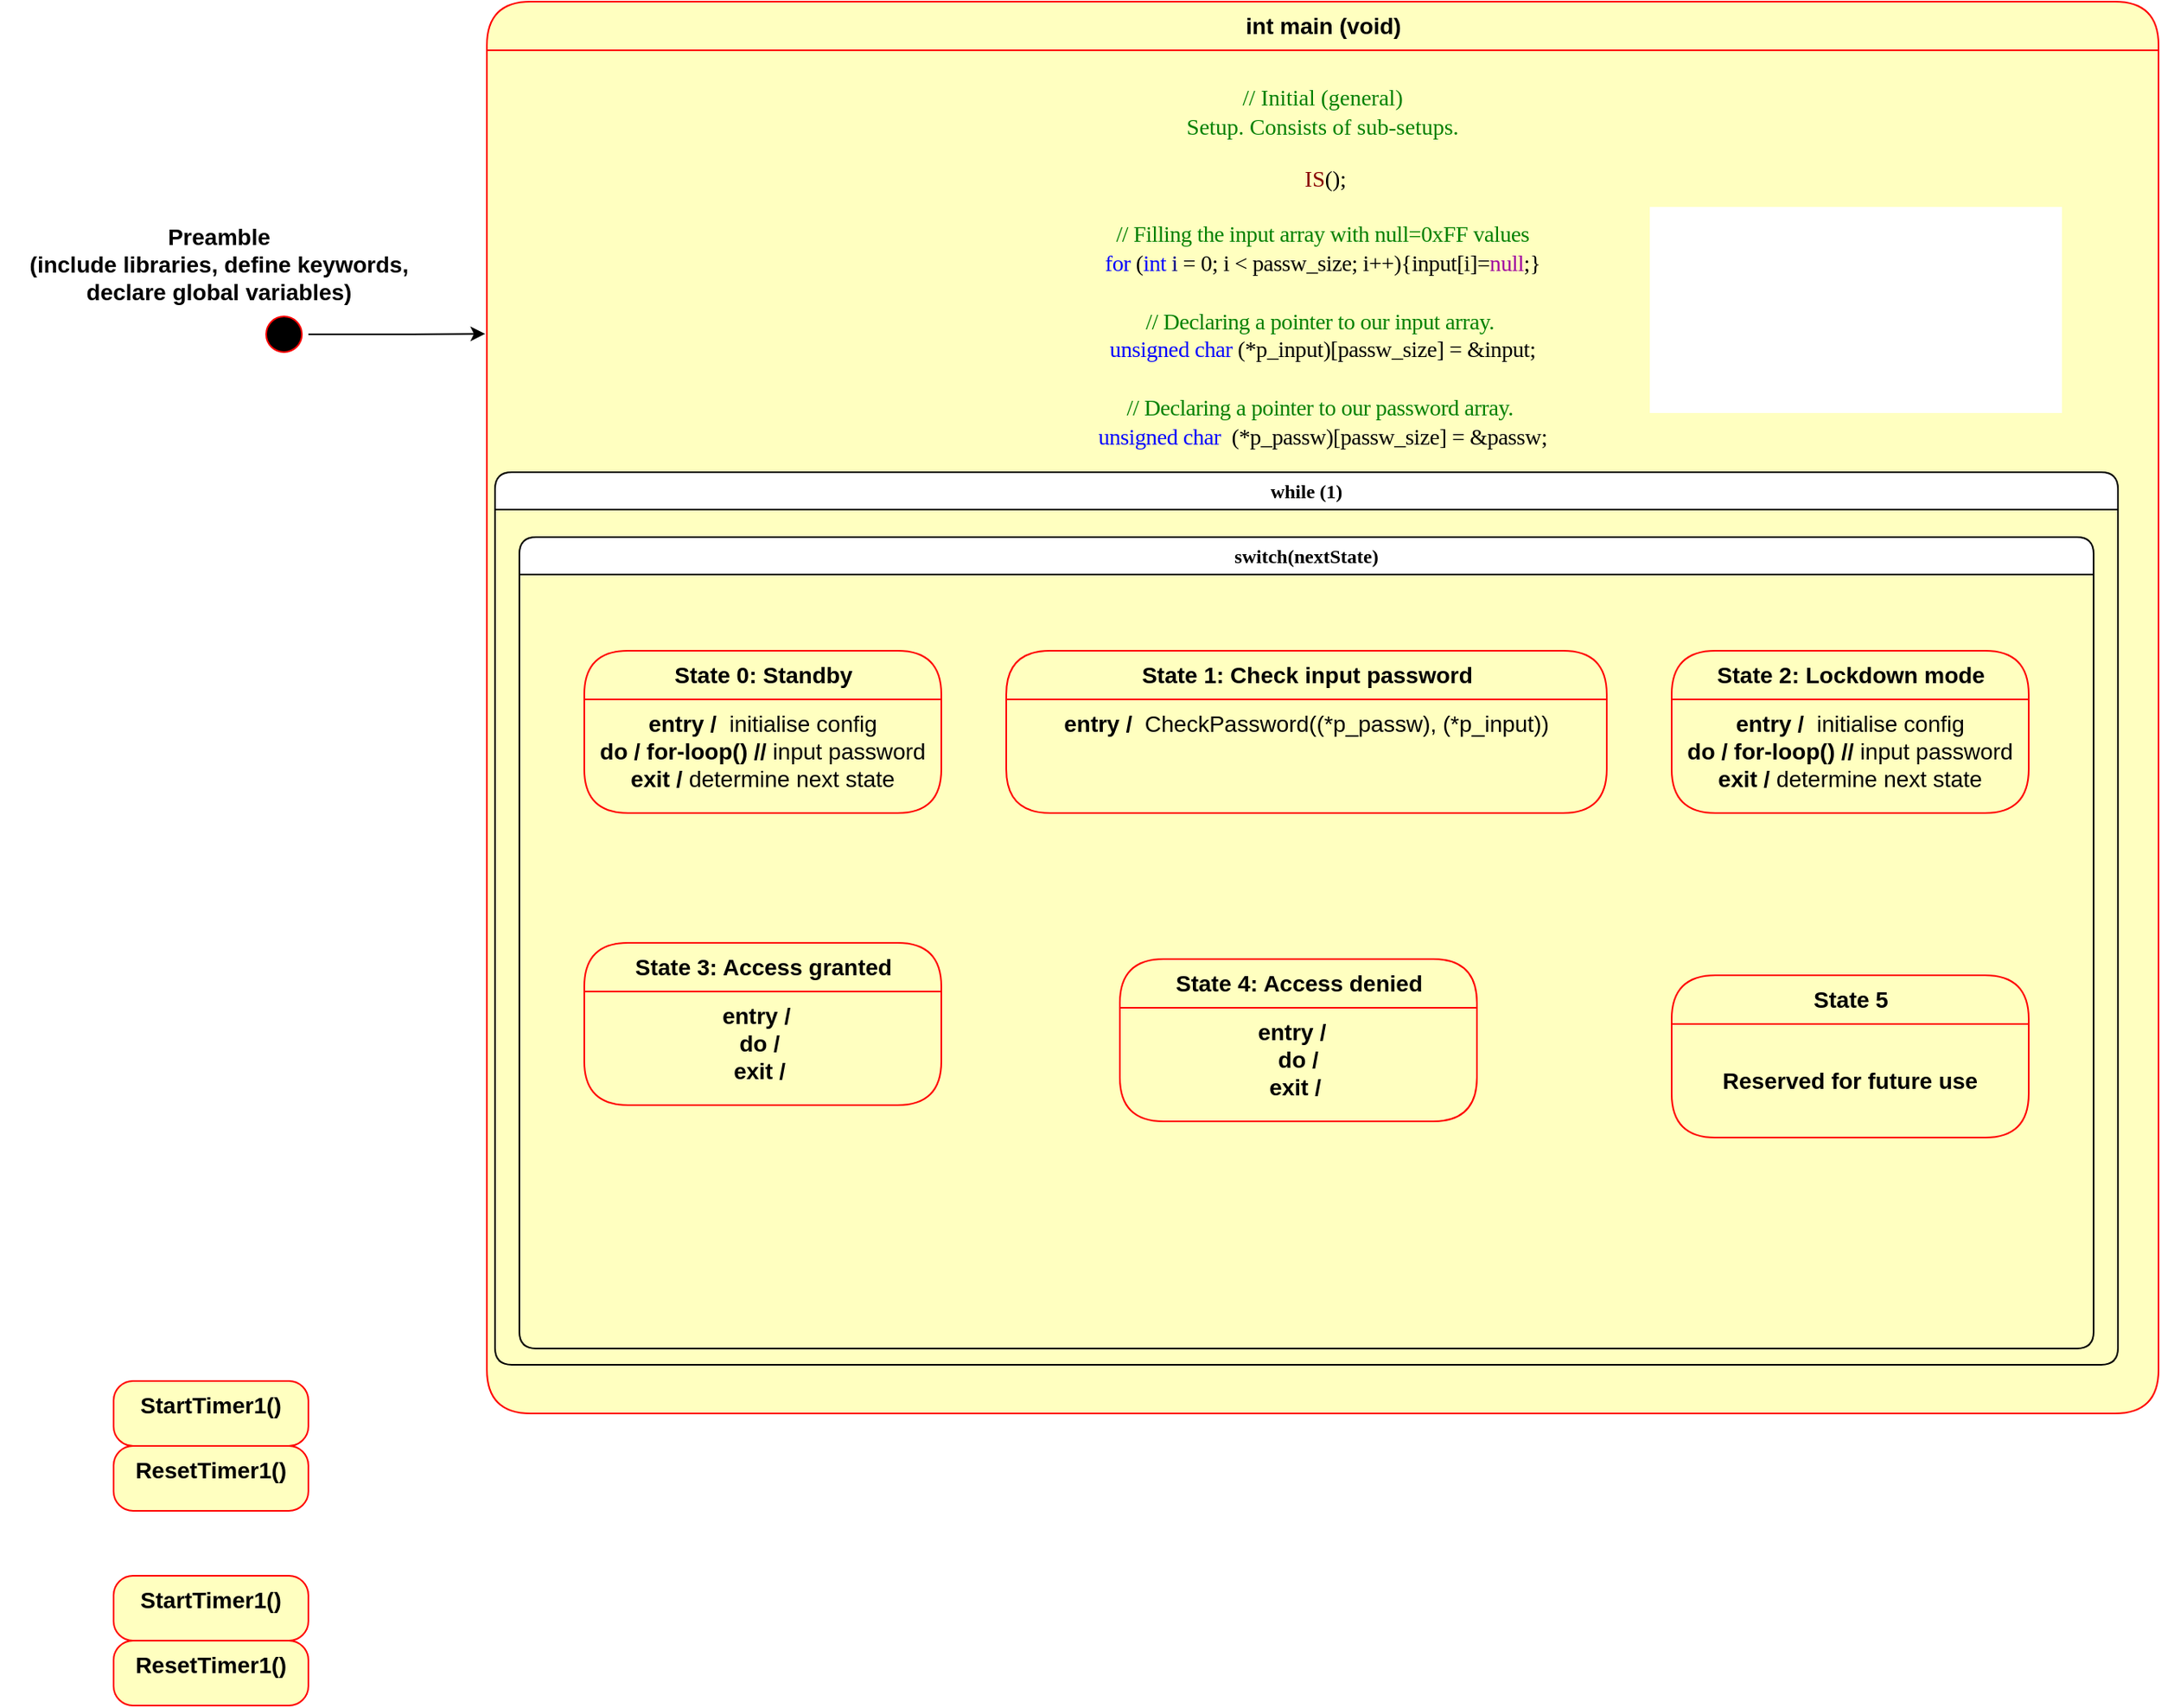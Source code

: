 <mxfile version="13.7.9" type="device"><diagram name="Page-1" id="58cdce13-f638-feb5-8d6f-7d28b1aa9fa0"><mxGraphModel dx="1673" dy="1120" grid="1" gridSize="10" guides="1" tooltips="1" connect="1" arrows="1" fold="1" page="1" pageScale="1" pageWidth="827" pageHeight="1169" background="#ffffff" math="0" shadow="0"><root><mxCell id="0"/><mxCell id="1" parent="0"/><mxCell id="1iZlgPq9hRr_QkjAdobW-1" value="&lt;font style=&quot;font-size: 14px;&quot;&gt;int main (void)&lt;/font&gt;" style="swimlane;html=1;fontStyle=1;align=center;verticalAlign=middle;childLayout=stackLayout;horizontal=1;startSize=30;horizontalStack=0;resizeParent=0;resizeLast=1;container=0;fontColor=#000000;collapsible=0;rounded=1;arcSize=30;strokeColor=#ff0000;fillColor=#ffffc0;swimlaneFillColor=#ffffc0;dropTarget=0;fontSize=14;" vertex="1" parent="1"><mxGeometry x="740" y="30" width="1030" height="870" as="geometry"/></mxCell><mxCell id="1iZlgPq9hRr_QkjAdobW-2" value="&lt;font style=&quot;font-size: 14px&quot;&gt;&lt;p class=&quot;MsoNormal&quot;&gt;&lt;span lang=&quot;EN-GB&quot; style=&quot;font-family: &amp;#34;consolas&amp;#34; ; color: green&quot;&gt;// Initial (general)&lt;br&gt;Setup. Consists of sub-setups.&lt;/span&gt;&lt;/p&gt;&lt;span lang=&quot;EN-GB&quot; style=&quot;font-family: &amp;#34;consolas&amp;#34; ; color: rgb(163 , 21 , 21)&quot;&gt;&amp;nbsp;&lt;/span&gt;&lt;span lang=&quot;EN-GB&quot; style=&quot;font-family: &amp;#34;consolas&amp;#34; ; color: rgb(136 , 0 , 0)&quot;&gt;IS&lt;/span&gt;&lt;span lang=&quot;EN-GB&quot; style=&quot;font-family: &amp;#34;consolas&amp;#34;&quot;&gt;();&lt;/span&gt;&lt;br&gt;&lt;br&gt;&lt;span style=&quot;color: rgb(0 , 128 , 0) ; font-family: &amp;#34;consolas&amp;#34; ; letter-spacing: -0.2px&quot;&gt;// Filling the input array with null=0xFF values&lt;/span&gt;&lt;br&gt;&lt;span lang=&quot;EN-GB&quot; style=&quot;font-family: &amp;#34;consolas&amp;#34; ; color: blue ; letter-spacing: -0.15pt&quot;&gt;for&lt;/span&gt;&lt;span lang=&quot;EN-GB&quot; style=&quot;font-family: &amp;#34;consolas&amp;#34; ; color: rgb(163 , 21 , 21) ; letter-spacing: -0.15pt&quot;&gt; &lt;/span&gt;&lt;span lang=&quot;EN-GB&quot; style=&quot;font-family: &amp;#34;consolas&amp;#34; ; letter-spacing: -0.15pt&quot;&gt;(&lt;/span&gt;&lt;span lang=&quot;EN-GB&quot; style=&quot;font-family: &amp;#34;consolas&amp;#34; ; color: blue ; letter-spacing: -0.15pt&quot;&gt;int&lt;/span&gt;&lt;span lang=&quot;EN-GB&quot; style=&quot;font-family: &amp;#34;consolas&amp;#34; ; color: rgb(163 , 21 , 21) ; letter-spacing: -0.15pt&quot;&gt; &lt;/span&gt;&lt;span lang=&quot;EN-GB&quot; style=&quot;font-family: &amp;#34;consolas&amp;#34; ; color: navy ; letter-spacing: -0.15pt&quot;&gt;i&lt;/span&gt;&lt;span lang=&quot;EN-GB&quot; style=&quot;font-family: &amp;#34;consolas&amp;#34; ; color: rgb(163 , 21 , 21) ; letter-spacing: -0.15pt&quot;&gt; &lt;/span&gt;&lt;span lang=&quot;EN-GB&quot; style=&quot;font-family: &amp;#34;consolas&amp;#34; ; letter-spacing: -0.15pt&quot;&gt;=&lt;/span&gt;&lt;span lang=&quot;EN-GB&quot; style=&quot;font-family: &amp;#34;consolas&amp;#34; ; color: rgb(163 , 21 , 21) ; letter-spacing: -0.15pt&quot;&gt; &lt;/span&gt;&lt;span lang=&quot;EN-GB&quot; style=&quot;font-family: &amp;#34;consolas&amp;#34; ; letter-spacing: -0.15pt&quot;&gt;0;&lt;/span&gt;&lt;span lang=&quot;EN-GB&quot; style=&quot;font-family: &amp;#34;consolas&amp;#34; ; color: rgb(163 , 21 , 21) ; letter-spacing: -0.15pt&quot;&gt; &lt;/span&gt;&lt;span lang=&quot;EN-GB&quot; style=&quot;font-family: &amp;#34;consolas&amp;#34; ; letter-spacing: -0.15pt&quot;&gt;i&lt;/span&gt;&lt;span lang=&quot;EN-GB&quot; style=&quot;font-family: &amp;#34;consolas&amp;#34; ; color: rgb(163 , 21 , 21) ; letter-spacing: -0.15pt&quot;&gt; &lt;/span&gt;&lt;span lang=&quot;EN-GB&quot; style=&quot;font-family: &amp;#34;consolas&amp;#34; ; letter-spacing: -0.15pt&quot;&gt;&amp;lt;&lt;/span&gt;&lt;span lang=&quot;EN-GB&quot; style=&quot;font-family: &amp;#34;consolas&amp;#34; ; color: rgb(163 , 21 , 21) ; letter-spacing: -0.15pt&quot;&gt; &lt;/span&gt;&lt;span lang=&quot;EN-GB&quot; style=&quot;font-family: &amp;#34;consolas&amp;#34; ; letter-spacing: -0.15pt&quot;&gt;passw_size;&lt;/span&gt;&lt;span lang=&quot;EN-GB&quot; style=&quot;font-family: &amp;#34;consolas&amp;#34; ; color: rgb(163 , 21 , 21) ; letter-spacing: -0.15pt&quot;&gt; &lt;/span&gt;&lt;span lang=&quot;EN-GB&quot; style=&quot;font-family: &amp;#34;consolas&amp;#34; ; letter-spacing: -0.15pt&quot;&gt;i++){input[i]=&lt;/span&gt;&lt;span lang=&quot;EN-GB&quot; style=&quot;font-family: &amp;#34;consolas&amp;#34; ; color: rgb(160 , 0 , 160) ; letter-spacing: -0.15pt&quot;&gt;null&lt;/span&gt;&lt;span lang=&quot;EN-GB&quot; style=&quot;font-family: &amp;#34;consolas&amp;#34; ; letter-spacing: -0.15pt&quot;&gt;;}&lt;/span&gt;&lt;span lang=&quot;EN-GB&quot; style=&quot;font-family: &amp;#34;consolas&amp;#34; ; color: green ; letter-spacing: -0.15pt&quot;&gt;&lt;br&gt;&lt;/span&gt;&lt;span lang=&quot;EN-GB&quot; style=&quot;font-family: &amp;#34;consolas&amp;#34; ; color: green ; letter-spacing: -0.15pt&quot;&gt;&lt;br&gt;// Declaring a pointer to our input array.&amp;nbsp;&lt;/span&gt;&lt;br&gt;&lt;span lang=&quot;EN-GB&quot; style=&quot;font-family: &amp;#34;consolas&amp;#34; ; color: blue ; letter-spacing: -0.15pt&quot;&gt;unsigned&lt;/span&gt;&lt;span lang=&quot;EN-GB&quot; style=&quot;font-family: &amp;#34;consolas&amp;#34; ; color: rgb(163 , 21 , 21) ; letter-spacing: -0.15pt&quot;&gt; &lt;/span&gt;&lt;span lang=&quot;EN-GB&quot; style=&quot;font-family: &amp;#34;consolas&amp;#34; ; color: blue ; letter-spacing: -0.15pt&quot;&gt;char&lt;/span&gt;&lt;span lang=&quot;EN-GB&quot; style=&quot;font-family: &amp;#34;consolas&amp;#34; ; color: rgb(163 , 21 , 21) ; letter-spacing: -0.15pt&quot;&gt; &lt;/span&gt;&lt;span lang=&quot;EN-GB&quot; style=&quot;font-family: &amp;#34;consolas&amp;#34; ; letter-spacing: -0.15pt&quot;&gt;(*p_input)[passw_size]&lt;/span&gt;&lt;span lang=&quot;EN-GB&quot; style=&quot;font-family: &amp;#34;consolas&amp;#34; ; color: rgb(163 , 21 , 21) ; letter-spacing: -0.15pt&quot;&gt; &lt;/span&gt;&lt;span lang=&quot;EN-GB&quot; style=&quot;font-family: &amp;#34;consolas&amp;#34; ; letter-spacing: -0.15pt&quot;&gt;=&lt;/span&gt;&lt;span lang=&quot;EN-GB&quot; style=&quot;font-family: &amp;#34;consolas&amp;#34; ; color: rgb(163 , 21 , 21) ; letter-spacing: -0.15pt&quot;&gt; &lt;/span&gt;&lt;span lang=&quot;EN-GB&quot; style=&quot;font-family: &amp;#34;consolas&amp;#34; ; letter-spacing: -0.15pt&quot;&gt;&amp;amp;input;&lt;br&gt;&lt;/span&gt;&lt;span lang=&quot;EN-GB&quot; style=&quot;font-family: &amp;#34;consolas&amp;#34; ; color: green ; letter-spacing: -0.15pt&quot;&gt;&lt;br&gt;// Declaring a pointer to our password array.&amp;nbsp;&lt;/span&gt;&lt;br&gt;&lt;span lang=&quot;EN-GB&quot; style=&quot;font-family: &amp;#34;consolas&amp;#34; ; color: blue ; letter-spacing: -0.15pt&quot;&gt;unsigned&lt;/span&gt;&lt;span lang=&quot;EN-GB&quot; style=&quot;font-family: &amp;#34;consolas&amp;#34; ; color: rgb(163 , 21 , 21) ; letter-spacing: -0.15pt&quot;&gt; &lt;/span&gt;&lt;span lang=&quot;EN-GB&quot; style=&quot;font-family: &amp;#34;consolas&amp;#34; ; color: blue ; letter-spacing: -0.15pt&quot;&gt;char&lt;/span&gt;&lt;span lang=&quot;EN-GB&quot; style=&quot;font-family: &amp;#34;consolas&amp;#34; ; color: rgb(163 , 21 , 21) ; letter-spacing: -0.15pt&quot;&gt;&amp;nbsp; &lt;/span&gt;&lt;span lang=&quot;EN-GB&quot; style=&quot;font-family: &amp;#34;consolas&amp;#34; ; letter-spacing: -0.15pt&quot;&gt;(*p_passw)[passw_size]&lt;/span&gt;&lt;span lang=&quot;EN-GB&quot; style=&quot;font-family: &amp;#34;consolas&amp;#34; ; color: rgb(163 , 21 , 21) ; letter-spacing: -0.15pt&quot;&gt; &lt;/span&gt;&lt;span lang=&quot;EN-GB&quot; style=&quot;font-family: &amp;#34;consolas&amp;#34; ; letter-spacing: -0.15pt&quot;&gt;=&lt;/span&gt;&lt;span lang=&quot;EN-GB&quot; style=&quot;font-family: &amp;#34;consolas&amp;#34; ; color: rgb(163 , 21 , 21) ; letter-spacing: -0.15pt&quot;&gt; &lt;/span&gt;&lt;span lang=&quot;EN-GB&quot; style=&quot;font-family: &amp;#34;consolas&amp;#34; ; letter-spacing: -0.15pt&quot;&gt;&amp;amp;passw;&lt;/span&gt;&lt;br&gt;&lt;/font&gt;" style="text;html=1;strokeColor=none;fillColor=none;align=center;verticalAlign=top;spacingLeft=4;spacingRight=4;whiteSpace=wrap;overflow=hidden;rotatable=0;fontColor=#000000;" vertex="1" parent="1iZlgPq9hRr_QkjAdobW-1"><mxGeometry y="30" width="1030" height="840" as="geometry"/></mxCell><mxCell id="1iZlgPq9hRr_QkjAdobW-16" style="edgeStyle=orthogonalEdgeStyle;rounded=0;orthogonalLoop=1;jettySize=auto;html=1;exitX=0.5;exitY=0;exitDx=0;exitDy=0;entryX=-0.001;entryY=0.208;entryDx=0;entryDy=0;entryPerimeter=0;startSize=30;fontSize=14;" edge="1" parent="1" source="382b91b5511bd0f7-1" target="1iZlgPq9hRr_QkjAdobW-2"><mxGeometry relative="1" as="geometry"/></mxCell><mxCell id="382b91b5511bd0f7-1" value="" style="ellipse;html=1;shape=startState;fillColor=#000000;strokeColor=#ff0000;rounded=1;shadow=0;comic=0;labelBackgroundColor=none;fontFamily=Verdana;fontSize=12;fontColor=#000000;align=center;direction=south;" parent="1" vertex="1"><mxGeometry x="600" y="220" width="30" height="30" as="geometry"/></mxCell><mxCell id="1iZlgPq9hRr_QkjAdobW-4" value="&lt;font style=&quot;font-size: 14px;&quot;&gt;Preamble&lt;br style=&quot;font-size: 14px;&quot;&gt;(include libraries, define keywords, declare global variables)&lt;br style=&quot;font-size: 14px;&quot;&gt;&lt;/font&gt;" style="text;html=1;strokeColor=none;fillColor=none;align=center;verticalAlign=top;whiteSpace=wrap;rounded=0;horizontal=1;fontStyle=1;fontSize=14;" vertex="1" parent="1"><mxGeometry x="440" y="160" width="270" height="60" as="geometry"/></mxCell><mxCell id="2a3bc250acf0617d-7" value="while (1)" style="swimlane;whiteSpace=wrap;html=1;rounded=1;shadow=0;comic=0;labelBackgroundColor=none;strokeWidth=1;fontFamily=Verdana;fontSize=12;align=center;" parent="1" vertex="1"><mxGeometry x="745" y="320" width="1000" height="550" as="geometry"/></mxCell><mxCell id="1iZlgPq9hRr_QkjAdobW-8" value="switch(nextState)" style="swimlane;whiteSpace=wrap;html=1;rounded=1;shadow=0;comic=0;labelBackgroundColor=none;strokeWidth=1;fontFamily=Verdana;fontSize=12;align=center;" vertex="1" parent="1"><mxGeometry x="760" y="360" width="970" height="500" as="geometry"/></mxCell><mxCell id="1iZlgPq9hRr_QkjAdobW-20" value="State 2: Lockdown mode" style="swimlane;html=1;fontStyle=1;align=center;verticalAlign=top;childLayout=stackLayout;horizontal=1;startSize=30;horizontalStack=0;resizeParent=0;resizeLast=1;container=0;fontColor=#000000;collapsible=0;rounded=1;arcSize=30;strokeColor=#ff0000;fillColor=#ffffc0;swimlaneFillColor=#ffffc0;dropTarget=0;fontSize=14;" vertex="1" parent="1iZlgPq9hRr_QkjAdobW-8"><mxGeometry x="710" y="70" width="220" height="100" as="geometry"/></mxCell><mxCell id="1iZlgPq9hRr_QkjAdobW-21" value="&lt;font style=&quot;font-size: 14px&quot;&gt;&lt;b&gt;entry /&lt;/b&gt;&amp;nbsp; initialise config&lt;br&gt;&lt;b&gt;do / for-loop() //&amp;nbsp;&lt;/b&gt;input password&lt;br&gt;&lt;b&gt;exit / &lt;/b&gt;determine next state&lt;/font&gt;" style="text;html=1;strokeColor=none;fillColor=none;align=center;verticalAlign=top;spacingLeft=4;spacingRight=4;whiteSpace=wrap;overflow=hidden;rotatable=0;fontColor=#000000;" vertex="1" parent="1iZlgPq9hRr_QkjAdobW-20"><mxGeometry y="30" width="220" height="70" as="geometry"/></mxCell><mxCell id="1iZlgPq9hRr_QkjAdobW-9" value="State 0: Standby" style="swimlane;html=1;fontStyle=1;align=center;verticalAlign=top;childLayout=stackLayout;horizontal=1;startSize=30;horizontalStack=0;resizeParent=0;resizeLast=1;container=0;fontColor=#000000;collapsible=0;rounded=1;arcSize=30;strokeColor=#ff0000;fillColor=#ffffc0;swimlaneFillColor=#ffffc0;dropTarget=0;fontSize=14;" vertex="1" parent="1iZlgPq9hRr_QkjAdobW-8"><mxGeometry x="40" y="70" width="220" height="100" as="geometry"/></mxCell><mxCell id="1iZlgPq9hRr_QkjAdobW-10" value="&lt;font style=&quot;font-size: 14px&quot;&gt;&lt;b&gt;entry /&lt;/b&gt;&amp;nbsp; initialise config&lt;br&gt;&lt;b&gt;do / for-loop() //&amp;nbsp;&lt;/b&gt;input password&lt;br&gt;&lt;b&gt;exit / &lt;/b&gt;determine next state&lt;/font&gt;" style="text;html=1;strokeColor=none;fillColor=none;align=center;verticalAlign=top;spacingLeft=4;spacingRight=4;whiteSpace=wrap;overflow=hidden;rotatable=0;fontColor=#000000;" vertex="1" parent="1iZlgPq9hRr_QkjAdobW-9"><mxGeometry y="30" width="220" height="70" as="geometry"/></mxCell><mxCell id="1iZlgPq9hRr_QkjAdobW-18" value="State 1: Check input password" style="swimlane;html=1;fontStyle=1;align=center;verticalAlign=top;childLayout=stackLayout;horizontal=1;startSize=30;horizontalStack=0;resizeParent=0;resizeLast=1;container=0;fontColor=#000000;collapsible=0;rounded=1;arcSize=30;strokeColor=#ff0000;fillColor=#ffffc0;swimlaneFillColor=#ffffc0;dropTarget=0;fontSize=14;" vertex="1" parent="1iZlgPq9hRr_QkjAdobW-8"><mxGeometry x="300" y="70" width="370" height="100" as="geometry"/></mxCell><mxCell id="1iZlgPq9hRr_QkjAdobW-19" value="&lt;font style=&quot;font-size: 14px&quot;&gt;&lt;b&gt;entry /&lt;/b&gt;&amp;nbsp; CheckPassword((*p_passw), (*p_input))&lt;br&gt;&lt;br&gt;&lt;/font&gt;" style="text;html=1;strokeColor=none;fillColor=none;align=center;verticalAlign=top;spacingLeft=4;spacingRight=4;whiteSpace=wrap;overflow=hidden;rotatable=0;fontColor=#000000;" vertex="1" parent="1iZlgPq9hRr_QkjAdobW-18"><mxGeometry y="30" width="370" height="70" as="geometry"/></mxCell><mxCell id="1iZlgPq9hRr_QkjAdobW-26" value="State 5" style="swimlane;html=1;fontStyle=1;align=center;verticalAlign=middle;childLayout=stackLayout;horizontal=1;startSize=30;horizontalStack=0;resizeParent=0;resizeLast=1;container=0;fontColor=#000000;collapsible=0;rounded=1;arcSize=30;strokeColor=#ff0000;fillColor=#ffffc0;swimlaneFillColor=#ffffc0;dropTarget=0;fontSize=14;" vertex="1" parent="1iZlgPq9hRr_QkjAdobW-8"><mxGeometry x="710" y="270" width="220" height="100" as="geometry"/></mxCell><mxCell id="1iZlgPq9hRr_QkjAdobW-27" value="&lt;span style=&quot;font-size: 14px&quot;&gt;&lt;b&gt;Reserved for future use&lt;/b&gt;&lt;/span&gt;" style="text;html=1;strokeColor=none;fillColor=none;align=center;verticalAlign=middle;spacingLeft=4;spacingRight=4;whiteSpace=wrap;overflow=hidden;rotatable=0;fontColor=#000000;" vertex="1" parent="1iZlgPq9hRr_QkjAdobW-26"><mxGeometry y="30" width="220" height="70" as="geometry"/></mxCell><mxCell id="1iZlgPq9hRr_QkjAdobW-24" value="State 4: Access denied" style="swimlane;html=1;fontStyle=1;align=center;verticalAlign=top;childLayout=stackLayout;horizontal=1;startSize=30;horizontalStack=0;resizeParent=0;resizeLast=1;container=0;fontColor=#000000;collapsible=0;rounded=1;arcSize=30;strokeColor=#ff0000;fillColor=#ffffc0;swimlaneFillColor=#ffffc0;dropTarget=0;fontSize=14;" vertex="1" parent="1iZlgPq9hRr_QkjAdobW-8"><mxGeometry x="370" y="260" width="220" height="100" as="geometry"/></mxCell><mxCell id="1iZlgPq9hRr_QkjAdobW-25" value="&lt;font style=&quot;font-size: 14px&quot;&gt;&lt;b&gt;entry /&lt;/b&gt;&amp;nbsp;&amp;nbsp;&lt;br&gt;&lt;b&gt;do /&lt;/b&gt;&lt;br&gt;&lt;b&gt;exit /&amp;nbsp;&lt;/b&gt;&lt;/font&gt;" style="text;html=1;strokeColor=none;fillColor=none;align=center;verticalAlign=top;spacingLeft=4;spacingRight=4;whiteSpace=wrap;overflow=hidden;rotatable=0;fontColor=#000000;" vertex="1" parent="1iZlgPq9hRr_QkjAdobW-24"><mxGeometry y="30" width="220" height="70" as="geometry"/></mxCell><mxCell id="1iZlgPq9hRr_QkjAdobW-22" value="State 3: Access granted" style="swimlane;html=1;fontStyle=1;align=center;verticalAlign=top;childLayout=stackLayout;horizontal=1;startSize=30;horizontalStack=0;resizeParent=0;resizeLast=1;container=0;fontColor=#000000;collapsible=0;rounded=1;arcSize=30;strokeColor=#ff0000;fillColor=#ffffc0;swimlaneFillColor=#ffffc0;dropTarget=0;fontSize=14;" vertex="1" parent="1iZlgPq9hRr_QkjAdobW-8"><mxGeometry x="40" y="250" width="220" height="100" as="geometry"/></mxCell><mxCell id="1iZlgPq9hRr_QkjAdobW-23" value="&lt;font style=&quot;font-size: 14px&quot;&gt;&lt;b&gt;entry /&lt;/b&gt;&amp;nbsp;&amp;nbsp;&lt;br&gt;&lt;b&gt;do /&amp;nbsp;&lt;/b&gt;&lt;br&gt;&lt;b&gt;exit /&amp;nbsp;&lt;/b&gt;&lt;/font&gt;" style="text;html=1;strokeColor=none;fillColor=none;align=center;verticalAlign=top;spacingLeft=4;spacingRight=4;whiteSpace=wrap;overflow=hidden;rotatable=0;fontColor=#000000;" vertex="1" parent="1iZlgPq9hRr_QkjAdobW-22"><mxGeometry y="30" width="220" height="70" as="geometry"/></mxCell><mxCell id="1iZlgPq9hRr_QkjAdobW-28" value="StartTimer1()" style="rounded=1;whiteSpace=wrap;html=1;arcSize=30;fontColor=#000000;fillColor=#ffffc0;strokeColor=#ff0000;startSize=30;fontSize=14;fontStyle=1;verticalAlign=top;swimlaneFillColor=#ffffc0;" vertex="1" parent="1"><mxGeometry x="510" y="880" width="120" height="40" as="geometry"/></mxCell><mxCell id="1iZlgPq9hRr_QkjAdobW-30" value="ResetTimer1()" style="rounded=1;whiteSpace=wrap;html=1;arcSize=30;fontColor=#000000;fillColor=#ffffc0;strokeColor=#ff0000;startSize=30;fontSize=14;fontStyle=1;verticalAlign=top;swimlaneFillColor=#ffffc0;" vertex="1" parent="1"><mxGeometry x="510" y="920" width="120" height="40" as="geometry"/></mxCell><mxCell id="1iZlgPq9hRr_QkjAdobW-31" value="StartTimer1()" style="rounded=1;whiteSpace=wrap;html=1;arcSize=30;fontColor=#000000;fillColor=#ffffc0;strokeColor=#ff0000;startSize=30;fontSize=14;fontStyle=1;verticalAlign=top;swimlaneFillColor=#ffffc0;" vertex="1" parent="1"><mxGeometry x="510" y="1000" width="120" height="40" as="geometry"/></mxCell><mxCell id="1iZlgPq9hRr_QkjAdobW-32" value="ResetTimer1()" style="rounded=1;whiteSpace=wrap;html=1;arcSize=30;fontColor=#000000;fillColor=#ffffc0;strokeColor=#ff0000;startSize=30;fontSize=14;fontStyle=1;verticalAlign=top;swimlaneFillColor=#ffffc0;" vertex="1" parent="1"><mxGeometry x="510" y="1040" width="120" height="40" as="geometry"/></mxCell></root></mxGraphModel></diagram></mxfile>